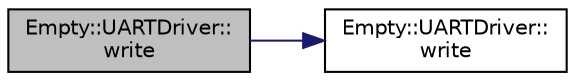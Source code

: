 digraph "Empty::UARTDriver::write"
{
 // INTERACTIVE_SVG=YES
  edge [fontname="Helvetica",fontsize="10",labelfontname="Helvetica",labelfontsize="10"];
  node [fontname="Helvetica",fontsize="10",shape=record];
  rankdir="LR";
  Node1 [label="Empty::UARTDriver::\lwrite",height=0.2,width=0.4,color="black", fillcolor="grey75", style="filled", fontcolor="black"];
  Node1 -> Node2 [color="midnightblue",fontsize="10",style="solid",fontname="Helvetica"];
  Node2 [label="Empty::UARTDriver::\lwrite",height=0.2,width=0.4,color="black", fillcolor="white", style="filled",URL="$classEmpty_1_1UARTDriver.html#add3c72133b45ed4006a9bdaaf5fde677"];
}
